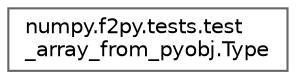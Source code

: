 digraph "Graphical Class Hierarchy"
{
 // LATEX_PDF_SIZE
  bgcolor="transparent";
  edge [fontname=Helvetica,fontsize=10,labelfontname=Helvetica,labelfontsize=10];
  node [fontname=Helvetica,fontsize=10,shape=box,height=0.2,width=0.4];
  rankdir="LR";
  Node0 [id="Node000000",label="numpy.f2py.tests.test\l_array_from_pyobj.Type",height=0.2,width=0.4,color="grey40", fillcolor="white", style="filled",URL="$db/dec/classnumpy_1_1f2py_1_1tests_1_1test__array__from__pyobj_1_1Type.html",tooltip=" "];
}
